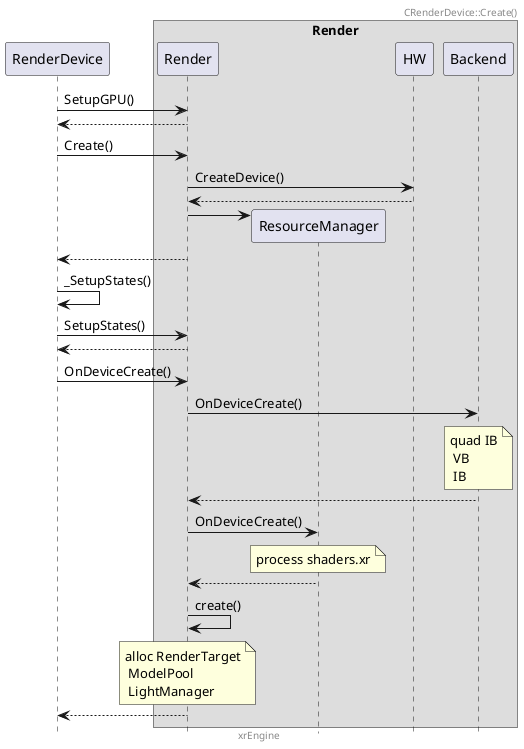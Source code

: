 @startuml

header CRenderDevice::Create()
footer xrEngine
hide footbox

participant RenderDevice
box "Render"
    participant Render
    participant ResourceManager
    participant HW
    participant Backend
endbox

RenderDevice  -> Render: SetupGPU()
RenderDevice <-- Render

RenderDevice  -> Render: Create()
Render  -> HW: CreateDevice()
Render <-- HW
create ResourceManager
Render -> ResourceManager
RenderDevice <-- Render

RenderDevice -> RenderDevice: _SetupStates()
RenderDevice -> Render: SetupStates()
RenderDevice <-- Render

RenderDevice -> Render: OnDeviceCreate()
Render -> Backend: OnDeviceCreate()
note over Backend: quad IB\n VB\n IB
Render <-- Backend

Render  -> ResourceManager: OnDeviceCreate()
note over ResourceManager: process shaders.xr
Render <-- ResourceManager

Render -> Render: create()
note over Render: alloc RenderTarget\n ModelPool\n LightManager
RenderDevice <-- Render

@enduml
